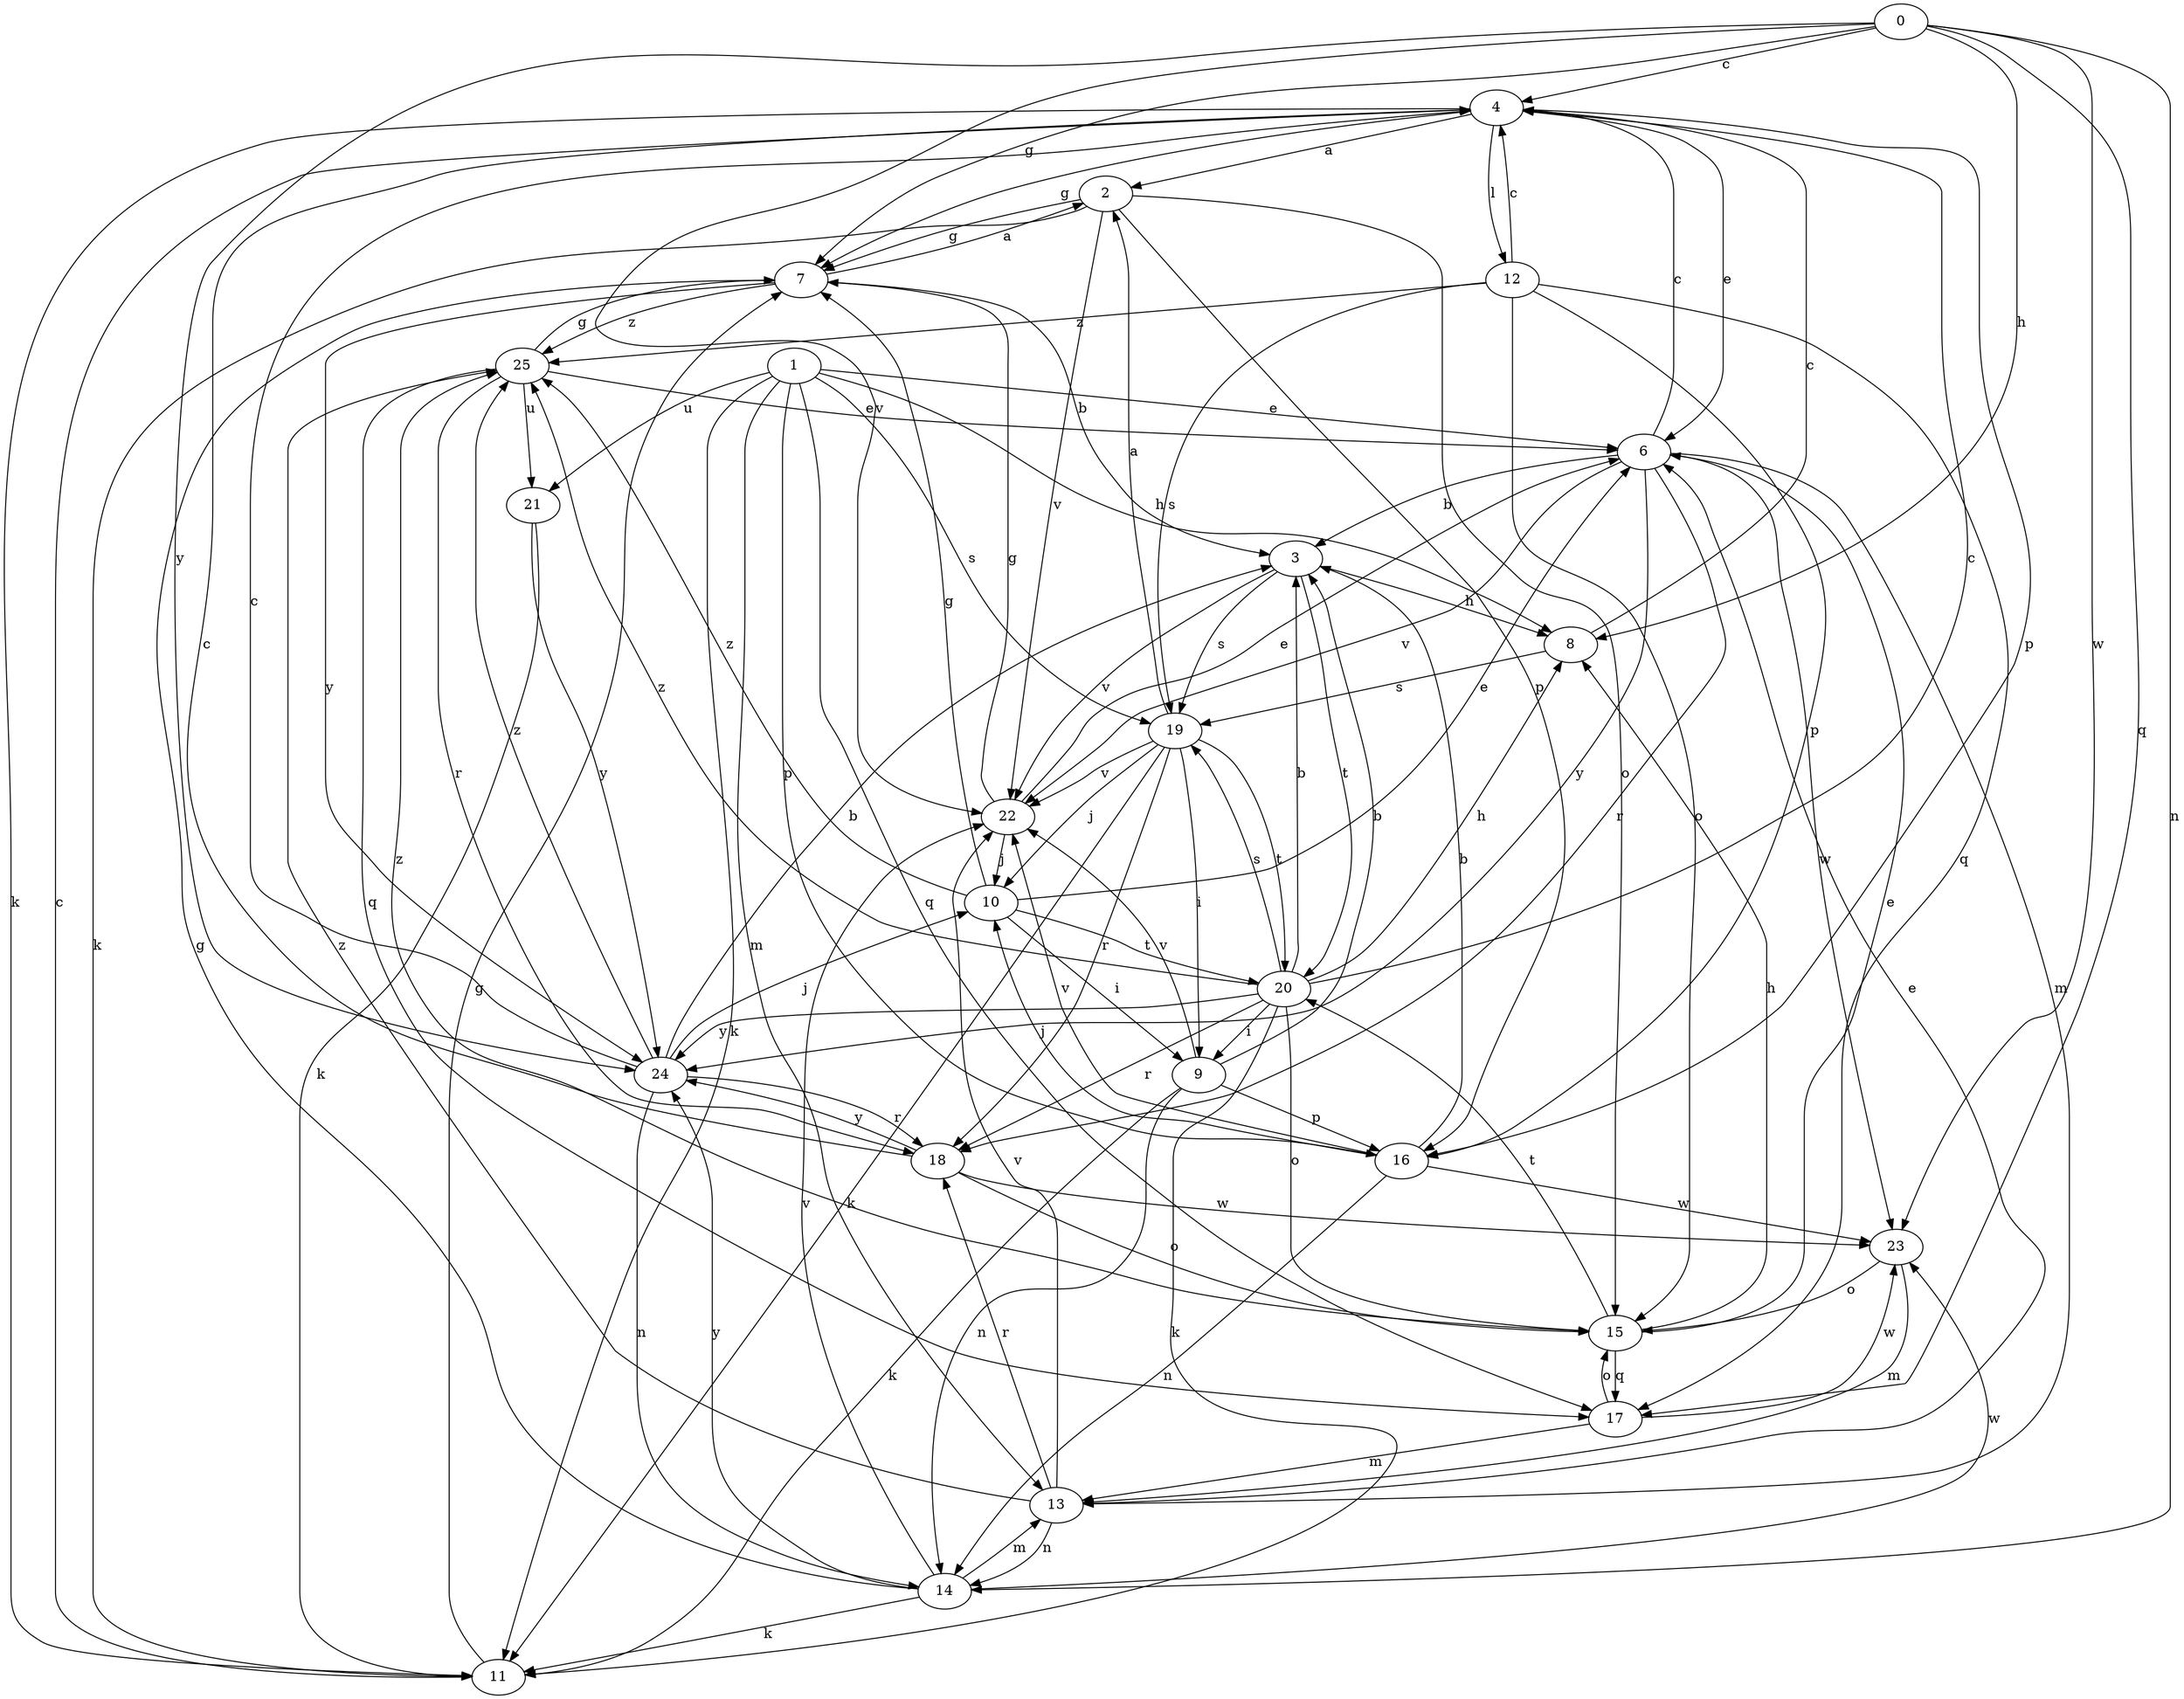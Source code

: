 strict digraph  {
0;
1;
2;
3;
4;
6;
7;
8;
9;
10;
11;
12;
13;
14;
15;
16;
17;
18;
19;
20;
21;
22;
23;
24;
25;
0 -> 4  [label=c];
0 -> 7  [label=g];
0 -> 8  [label=h];
0 -> 14  [label=n];
0 -> 17  [label=q];
0 -> 22  [label=v];
0 -> 23  [label=w];
0 -> 24  [label=y];
1 -> 6  [label=e];
1 -> 8  [label=h];
1 -> 11  [label=k];
1 -> 13  [label=m];
1 -> 16  [label=p];
1 -> 17  [label=q];
1 -> 19  [label=s];
1 -> 21  [label=u];
2 -> 7  [label=g];
2 -> 11  [label=k];
2 -> 15  [label=o];
2 -> 16  [label=p];
2 -> 22  [label=v];
3 -> 8  [label=h];
3 -> 19  [label=s];
3 -> 20  [label=t];
3 -> 22  [label=v];
4 -> 2  [label=a];
4 -> 6  [label=e];
4 -> 7  [label=g];
4 -> 11  [label=k];
4 -> 12  [label=l];
4 -> 16  [label=p];
6 -> 3  [label=b];
6 -> 4  [label=c];
6 -> 13  [label=m];
6 -> 18  [label=r];
6 -> 22  [label=v];
6 -> 23  [label=w];
6 -> 24  [label=y];
7 -> 2  [label=a];
7 -> 3  [label=b];
7 -> 24  [label=y];
7 -> 25  [label=z];
8 -> 4  [label=c];
8 -> 19  [label=s];
9 -> 3  [label=b];
9 -> 11  [label=k];
9 -> 14  [label=n];
9 -> 16  [label=p];
9 -> 22  [label=v];
10 -> 6  [label=e];
10 -> 7  [label=g];
10 -> 9  [label=i];
10 -> 20  [label=t];
10 -> 25  [label=z];
11 -> 4  [label=c];
11 -> 7  [label=g];
12 -> 4  [label=c];
12 -> 15  [label=o];
12 -> 16  [label=p];
12 -> 17  [label=q];
12 -> 19  [label=s];
12 -> 25  [label=z];
13 -> 6  [label=e];
13 -> 14  [label=n];
13 -> 18  [label=r];
13 -> 22  [label=v];
13 -> 25  [label=z];
14 -> 7  [label=g];
14 -> 11  [label=k];
14 -> 13  [label=m];
14 -> 22  [label=v];
14 -> 23  [label=w];
14 -> 24  [label=y];
15 -> 6  [label=e];
15 -> 8  [label=h];
15 -> 17  [label=q];
15 -> 20  [label=t];
15 -> 25  [label=z];
16 -> 3  [label=b];
16 -> 10  [label=j];
16 -> 14  [label=n];
16 -> 22  [label=v];
16 -> 23  [label=w];
17 -> 13  [label=m];
17 -> 15  [label=o];
17 -> 23  [label=w];
18 -> 4  [label=c];
18 -> 15  [label=o];
18 -> 23  [label=w];
18 -> 24  [label=y];
19 -> 2  [label=a];
19 -> 9  [label=i];
19 -> 10  [label=j];
19 -> 11  [label=k];
19 -> 18  [label=r];
19 -> 20  [label=t];
19 -> 22  [label=v];
20 -> 3  [label=b];
20 -> 4  [label=c];
20 -> 8  [label=h];
20 -> 9  [label=i];
20 -> 11  [label=k];
20 -> 15  [label=o];
20 -> 18  [label=r];
20 -> 19  [label=s];
20 -> 24  [label=y];
20 -> 25  [label=z];
21 -> 11  [label=k];
21 -> 24  [label=y];
22 -> 6  [label=e];
22 -> 7  [label=g];
22 -> 10  [label=j];
23 -> 13  [label=m];
23 -> 15  [label=o];
24 -> 3  [label=b];
24 -> 4  [label=c];
24 -> 10  [label=j];
24 -> 14  [label=n];
24 -> 18  [label=r];
24 -> 25  [label=z];
25 -> 6  [label=e];
25 -> 7  [label=g];
25 -> 17  [label=q];
25 -> 18  [label=r];
25 -> 21  [label=u];
}
